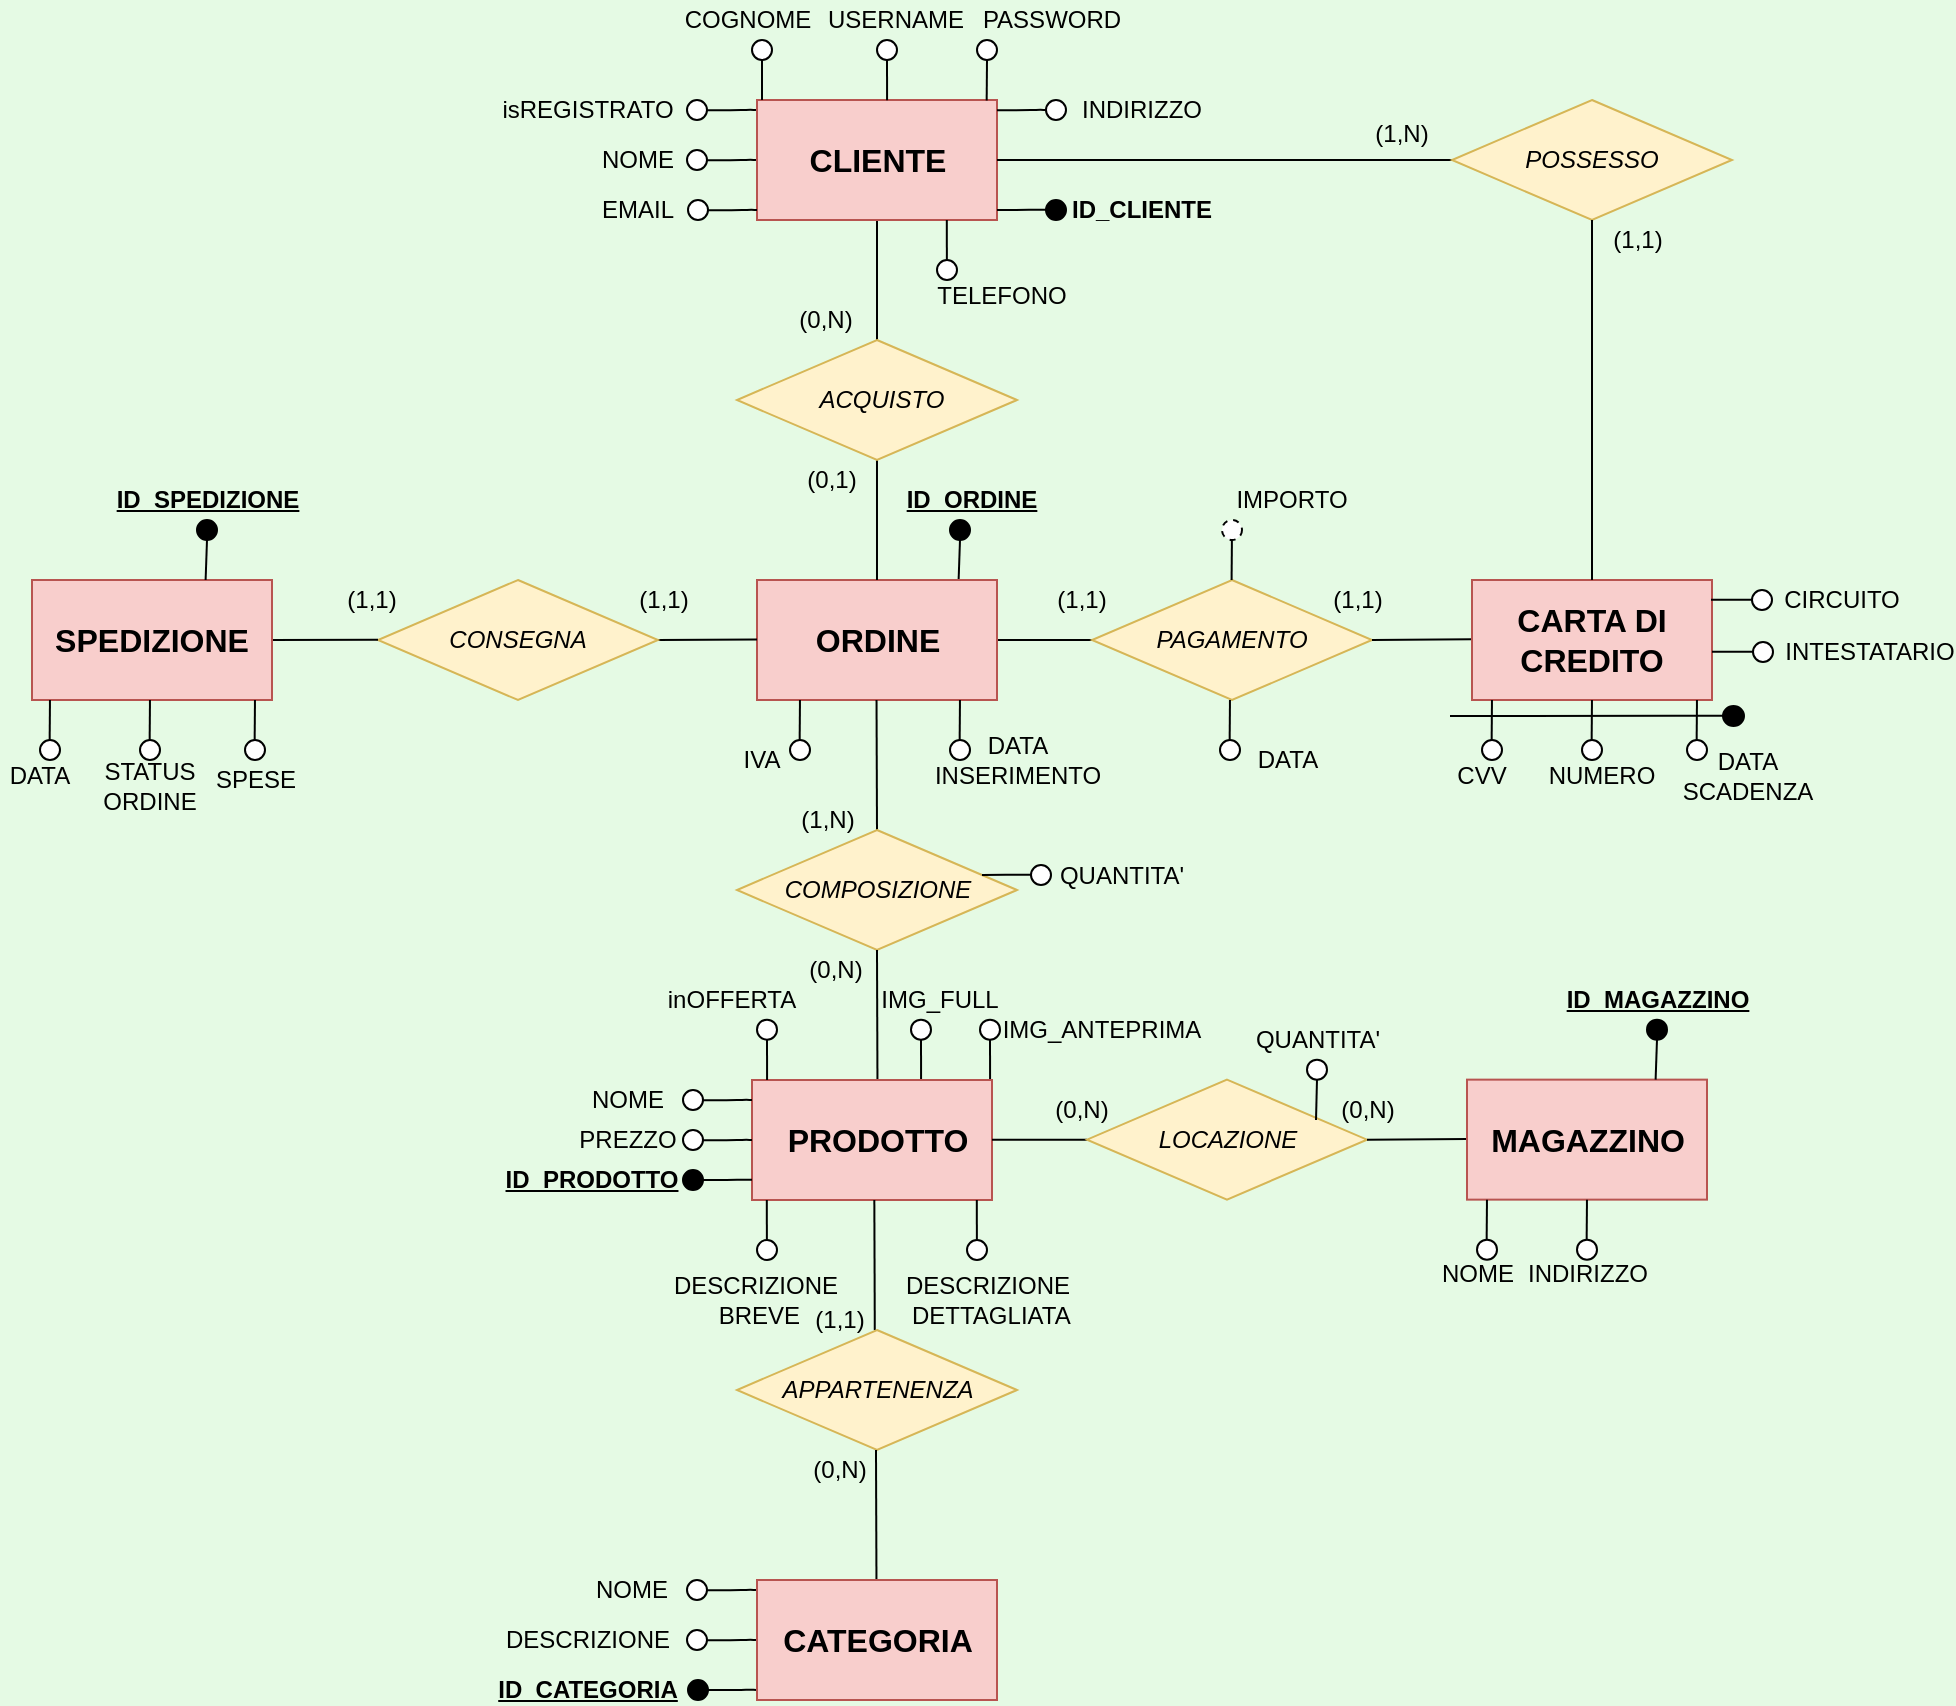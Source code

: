 <mxfile version="14.4.9" type="github">
  <diagram id="qal2xUwV03HnHvQyyKJ_" name="Page-1">
    <mxGraphModel dx="1611" dy="679" grid="0" gridSize="10" guides="1" tooltips="1" connect="1" arrows="1" fold="1" page="0" pageScale="1" pageWidth="827" pageHeight="1169" background="#E5FAE4" math="0" shadow="0">
      <root>
        <mxCell id="0" />
        <mxCell id="1" parent="0" />
        <mxCell id="DYOanXtXaM0NkYIehZ69-20" value="ID_PRODOTTO" style="text;html=1;strokeColor=none;fillColor=none;align=center;verticalAlign=middle;whiteSpace=wrap;rounded=0;fontStyle=5" parent="1" vertex="1">
          <mxGeometry x="230" y="750" width="40" height="20" as="geometry" />
        </mxCell>
        <mxCell id="DYOanXtXaM0NkYIehZ69-23" value="PREZZO" style="text;html=1;strokeColor=none;fillColor=none;align=center;verticalAlign=middle;whiteSpace=wrap;rounded=0;" parent="1" vertex="1">
          <mxGeometry x="248" y="730" width="40" height="20" as="geometry" />
        </mxCell>
        <mxCell id="DYOanXtXaM0NkYIehZ69-41" value="QUANTITA&#39;" style="text;html=1;strokeColor=none;fillColor=none;align=center;verticalAlign=middle;whiteSpace=wrap;rounded=0;" parent="1" vertex="1">
          <mxGeometry x="592.5" y="679.82" width="40" height="20" as="geometry" />
        </mxCell>
        <mxCell id="DYOanXtXaM0NkYIehZ69-47" value="" style="ellipse;whiteSpace=wrap;html=1;fillColor=#000000;" parent="1" vertex="1">
          <mxGeometry x="295.5" y="755" width="10" height="10" as="geometry" />
        </mxCell>
        <mxCell id="DYOanXtXaM0NkYIehZ69-54" value="" style="endArrow=none;html=1;exitX=0.5;exitY=0;exitDx=0;exitDy=0;" parent="1" source="iE0uYkGe0EGQWXsVg_w--24" target="DYOanXtXaM0NkYIehZ69-55" edge="1">
          <mxGeometry width="50" height="50" relative="1" as="geometry">
            <mxPoint x="393" y="340" as="sourcePoint" />
            <mxPoint x="392.5" y="250" as="targetPoint" />
          </mxGeometry>
        </mxCell>
        <mxCell id="DYOanXtXaM0NkYIehZ69-55" value="" style="rounded=0;whiteSpace=wrap;html=1;fillColor=#f8cecc;strokeColor=#b85450;" parent="1" vertex="1">
          <mxGeometry x="332.5" y="220" width="120" height="60" as="geometry" />
        </mxCell>
        <mxCell id="DYOanXtXaM0NkYIehZ69-56" value="CLIENTE" style="text;html=1;strokeColor=none;fillColor=none;align=center;verticalAlign=middle;whiteSpace=wrap;rounded=0;fontStyle=1;fontSize=16;" parent="1" vertex="1">
          <mxGeometry x="372.5" y="240" width="40" height="20" as="geometry" />
        </mxCell>
        <mxCell id="DYOanXtXaM0NkYIehZ69-58" value="" style="endArrow=none;html=1;" parent="1" edge="1">
          <mxGeometry width="50" height="50" relative="1" as="geometry">
            <mxPoint x="532.5" y="390" as="sourcePoint" />
            <mxPoint x="532.5" y="390" as="targetPoint" />
          </mxGeometry>
        </mxCell>
        <mxCell id="DYOanXtXaM0NkYIehZ69-69" value="isREGISTRATO" style="text;html=1;strokeColor=none;fillColor=none;align=center;verticalAlign=middle;whiteSpace=wrap;rounded=0;" parent="1" vertex="1">
          <mxGeometry x="227.5" y="215" width="40" height="20" as="geometry" />
        </mxCell>
        <mxCell id="DYOanXtXaM0NkYIehZ69-74" value="" style="ellipse;whiteSpace=wrap;html=1;" parent="1" vertex="1">
          <mxGeometry x="297.5" y="220" width="10" height="10" as="geometry" />
        </mxCell>
        <mxCell id="DYOanXtXaM0NkYIehZ69-79" value="NOME" style="text;html=1;strokeColor=none;fillColor=none;align=center;verticalAlign=middle;whiteSpace=wrap;rounded=0;" parent="1" vertex="1">
          <mxGeometry x="253" y="240" width="40" height="20" as="geometry" />
        </mxCell>
        <mxCell id="DYOanXtXaM0NkYIehZ69-80" value="COGNOME" style="text;html=1;strokeColor=none;fillColor=none;align=center;verticalAlign=middle;whiteSpace=wrap;rounded=0;" parent="1" vertex="1">
          <mxGeometry x="307.5" y="170" width="40" height="20" as="geometry" />
        </mxCell>
        <mxCell id="DYOanXtXaM0NkYIehZ69-84" value="" style="ellipse;whiteSpace=wrap;html=1;" parent="1" vertex="1">
          <mxGeometry x="330" y="190" width="10" height="10" as="geometry" />
        </mxCell>
        <mxCell id="DYOanXtXaM0NkYIehZ69-87" value="USERNAME" style="text;html=1;strokeColor=none;fillColor=none;align=center;verticalAlign=middle;whiteSpace=wrap;rounded=0;" parent="1" vertex="1">
          <mxGeometry x="387" y="175" width="30" height="10" as="geometry" />
        </mxCell>
        <mxCell id="DYOanXtXaM0NkYIehZ69-88" value="PASSWORD" style="text;html=1;strokeColor=none;fillColor=none;align=center;verticalAlign=middle;whiteSpace=wrap;rounded=0;" parent="1" vertex="1">
          <mxGeometry x="460" y="170" width="40" height="20" as="geometry" />
        </mxCell>
        <mxCell id="DYOanXtXaM0NkYIehZ69-89" value="" style="ellipse;whiteSpace=wrap;html=1;" parent="1" vertex="1">
          <mxGeometry x="442.5" y="190" width="10" height="10" as="geometry" />
        </mxCell>
        <mxCell id="DYOanXtXaM0NkYIehZ69-90" value="" style="ellipse;whiteSpace=wrap;html=1;" parent="1" vertex="1">
          <mxGeometry x="392.5" y="190" width="10" height="10" as="geometry" />
        </mxCell>
        <mxCell id="DYOanXtXaM0NkYIehZ69-91" value="" style="endArrow=none;html=1;entryX=0.542;entryY=0.003;entryDx=0;entryDy=0;exitX=0.5;exitY=1;exitDx=0;exitDy=0;entryPerimeter=0;" parent="1" target="DYOanXtXaM0NkYIehZ69-55" edge="1">
          <mxGeometry width="50" height="50" relative="1" as="geometry">
            <mxPoint x="397.5" y="200" as="sourcePoint" />
            <mxPoint x="412.5" y="240" as="targetPoint" />
          </mxGeometry>
        </mxCell>
        <mxCell id="DYOanXtXaM0NkYIehZ69-92" value="" style="endArrow=none;html=1;entryX=0.957;entryY=0.004;entryDx=0;entryDy=0;entryPerimeter=0;exitX=0.5;exitY=1;exitDx=0;exitDy=0;" parent="1" source="DYOanXtXaM0NkYIehZ69-89" target="DYOanXtXaM0NkYIehZ69-55" edge="1">
          <mxGeometry width="50" height="50" relative="1" as="geometry">
            <mxPoint x="447" y="200" as="sourcePoint" />
            <mxPoint x="472.5" y="240" as="targetPoint" />
          </mxGeometry>
        </mxCell>
        <mxCell id="auYpaX9DGSH37GbMPXTJ-10" value="" style="ellipse;whiteSpace=wrap;html=1;" parent="1" vertex="1">
          <mxGeometry x="477" y="220" width="10" height="10" as="geometry" />
        </mxCell>
        <mxCell id="qDq7OfXvAPDq6SGb6ejI-13" style="edgeStyle=orthogonalEdgeStyle;rounded=0;orthogonalLoop=1;jettySize=auto;html=1;exitX=0;exitY=0.5;exitDx=0;exitDy=0;" edge="1" parent="1">
          <mxGeometry relative="1" as="geometry">
            <mxPoint x="476.724" y="249.931" as="targetPoint" />
            <mxPoint x="477.0" y="250" as="sourcePoint" />
          </mxGeometry>
        </mxCell>
        <mxCell id="auYpaX9DGSH37GbMPXTJ-13" value="INDIRIZZO" style="text;html=1;strokeColor=none;fillColor=none;align=center;verticalAlign=middle;whiteSpace=wrap;rounded=0;" parent="1" vertex="1">
          <mxGeometry x="505" y="215" width="40" height="20" as="geometry" />
        </mxCell>
        <mxCell id="auYpaX9DGSH37GbMPXTJ-15" value="" style="endArrow=none;html=1;exitX=1;exitY=0.5;exitDx=0;exitDy=0;" parent="1" edge="1">
          <mxGeometry width="50" height="50" relative="1" as="geometry">
            <mxPoint x="452.5" y="275" as="sourcePoint" />
            <mxPoint x="480" y="275" as="targetPoint" />
            <Array as="points">
              <mxPoint x="462.5" y="275" />
              <mxPoint x="474.5" y="274.86" />
            </Array>
          </mxGeometry>
        </mxCell>
        <mxCell id="auYpaX9DGSH37GbMPXTJ-16" value="" style="ellipse;whiteSpace=wrap;html=1;fillColor=#000000;" parent="1" vertex="1">
          <mxGeometry x="477" y="270" width="10" height="10" as="geometry" />
        </mxCell>
        <mxCell id="auYpaX9DGSH37GbMPXTJ-17" value="ID_CLIENTE" style="text;html=1;strokeColor=none;fillColor=none;align=center;verticalAlign=middle;whiteSpace=wrap;rounded=0;fontStyle=1" parent="1" vertex="1">
          <mxGeometry x="505" y="265" width="40" height="20" as="geometry" />
        </mxCell>
        <mxCell id="auYpaX9DGSH37GbMPXTJ-25" value="EMAIL" style="text;html=1;strokeColor=none;fillColor=none;align=center;verticalAlign=middle;whiteSpace=wrap;rounded=0;" parent="1" vertex="1">
          <mxGeometry x="253" y="265" width="40" height="20" as="geometry" />
        </mxCell>
        <mxCell id="auYpaX9DGSH37GbMPXTJ-30" value="QUANTITA&#39;" style="text;html=1;strokeColor=none;fillColor=none;align=center;verticalAlign=middle;whiteSpace=wrap;rounded=0;" parent="1" vertex="1">
          <mxGeometry x="495" y="597.5" width="40" height="20" as="geometry" />
        </mxCell>
        <mxCell id="auYpaX9DGSH37GbMPXTJ-42" value="DESCRIZIONE&lt;br&gt;&amp;nbsp;BREVE" style="text;html=1;strokeColor=none;fillColor=none;align=center;verticalAlign=middle;whiteSpace=wrap;rounded=0;" parent="1" vertex="1">
          <mxGeometry x="312" y="810" width="40" height="20" as="geometry" />
        </mxCell>
        <mxCell id="auYpaX9DGSH37GbMPXTJ-47" value="NOME" style="text;html=1;strokeColor=none;fillColor=none;align=center;verticalAlign=middle;whiteSpace=wrap;rounded=0;" parent="1" vertex="1">
          <mxGeometry x="248" y="710" width="40" height="20" as="geometry" />
        </mxCell>
        <mxCell id="auYpaX9DGSH37GbMPXTJ-56" value="ID_CATEGORIA" style="text;html=1;strokeColor=none;fillColor=none;align=center;verticalAlign=middle;whiteSpace=wrap;rounded=0;fontStyle=5" parent="1" vertex="1">
          <mxGeometry x="227.5" y="1010" width="40" height="10" as="geometry" />
        </mxCell>
        <mxCell id="auYpaX9DGSH37GbMPXTJ-58" value="DESCRIZIONE" style="text;html=1;strokeColor=none;fillColor=none;align=center;verticalAlign=middle;whiteSpace=wrap;rounded=0;" parent="1" vertex="1">
          <mxGeometry x="227.5" y="985" width="40" height="10" as="geometry" />
        </mxCell>
        <mxCell id="auYpaX9DGSH37GbMPXTJ-62" value="NOME" style="text;html=1;strokeColor=none;fillColor=none;align=center;verticalAlign=middle;whiteSpace=wrap;rounded=0;" parent="1" vertex="1">
          <mxGeometry x="250" y="955" width="40" height="20" as="geometry" />
        </mxCell>
        <mxCell id="auYpaX9DGSH37GbMPXTJ-69" value="" style="endArrow=none;html=1;entryX=1;entryY=0.5;entryDx=0;entryDy=0;exitX=0;exitY=0.5;exitDx=0;exitDy=0;" parent="1" source="iE0uYkGe0EGQWXsVg_w--71" target="iE0uYkGe0EGQWXsVg_w--3" edge="1">
          <mxGeometry width="50" height="50" relative="1" as="geometry">
            <mxPoint x="495" y="490" as="sourcePoint" />
            <mxPoint x="450" y="490" as="targetPoint" />
          </mxGeometry>
        </mxCell>
        <mxCell id="auYpaX9DGSH37GbMPXTJ-77" value="INTESTATARIO&lt;br&gt;" style="text;html=1;align=center;verticalAlign=middle;whiteSpace=wrap;rounded=0;fontStyle=0" parent="1" vertex="1">
          <mxGeometry x="868.5" y="486" width="40" height="20" as="geometry" />
        </mxCell>
        <mxCell id="auYpaX9DGSH37GbMPXTJ-86" value="NUMERO" style="text;html=1;strokeColor=none;fillColor=none;align=center;verticalAlign=middle;whiteSpace=wrap;rounded=0;" parent="1" vertex="1">
          <mxGeometry x="735" y="550" width="40" height="15" as="geometry" />
        </mxCell>
        <mxCell id="auYpaX9DGSH37GbMPXTJ-87" value="CVV" style="text;html=1;strokeColor=none;fillColor=none;align=center;verticalAlign=middle;whiteSpace=wrap;rounded=0;" parent="1" vertex="1">
          <mxGeometry x="675" y="550" width="40" height="15" as="geometry" />
        </mxCell>
        <mxCell id="auYpaX9DGSH37GbMPXTJ-89" value="ID_ORDINE" style="text;html=1;strokeColor=none;fillColor=none;align=center;verticalAlign=middle;whiteSpace=wrap;rounded=0;fontStyle=5" parent="1" vertex="1">
          <mxGeometry x="420" y="410" width="40" height="20" as="geometry" />
        </mxCell>
        <mxCell id="auYpaX9DGSH37GbMPXTJ-90" value="" style="ellipse;whiteSpace=wrap;html=1;fillColor=#000000;" parent="1" vertex="1">
          <mxGeometry x="429" y="430" width="10" height="10" as="geometry" />
        </mxCell>
        <mxCell id="auYpaX9DGSH37GbMPXTJ-91" value="" style="endArrow=none;html=1;" parent="1" edge="1">
          <mxGeometry width="50" height="50" relative="1" as="geometry">
            <mxPoint x="433.31" y="460" as="sourcePoint" />
            <mxPoint x="434" y="440" as="targetPoint" />
          </mxGeometry>
        </mxCell>
        <mxCell id="auYpaX9DGSH37GbMPXTJ-93" value="" style="ellipse;whiteSpace=wrap;html=1;" parent="1" vertex="1">
          <mxGeometry x="429" y="540" width="10" height="10" as="geometry" />
        </mxCell>
        <mxCell id="auYpaX9DGSH37GbMPXTJ-94" value="DATA INSERIMENTO&lt;br&gt;" style="text;html=1;strokeColor=none;fillColor=none;align=center;verticalAlign=middle;whiteSpace=wrap;rounded=0;" parent="1" vertex="1">
          <mxGeometry x="442.5" y="540" width="40" height="20" as="geometry" />
        </mxCell>
        <mxCell id="auYpaX9DGSH37GbMPXTJ-100" value="ID_SPEDIZIONE" style="text;html=1;strokeColor=none;fillColor=none;align=center;verticalAlign=middle;whiteSpace=wrap;rounded=0;fontStyle=5" parent="1" vertex="1">
          <mxGeometry x="37.5" y="415" width="40" height="10" as="geometry" />
        </mxCell>
        <mxCell id="auYpaX9DGSH37GbMPXTJ-107" value="STATUS ORDINE" style="text;html=1;strokeColor=none;fillColor=none;align=center;verticalAlign=middle;whiteSpace=wrap;rounded=0;" parent="1" vertex="1">
          <mxGeometry x="9" y="557.5" width="40" height="10" as="geometry" />
        </mxCell>
        <mxCell id="auYpaX9DGSH37GbMPXTJ-115" value="SPESE" style="text;html=1;strokeColor=none;fillColor=none;align=center;verticalAlign=middle;whiteSpace=wrap;rounded=0;" parent="1" vertex="1">
          <mxGeometry x="61.5" y="550" width="40" height="20" as="geometry" />
        </mxCell>
        <mxCell id="auYpaX9DGSH37GbMPXTJ-118" value="DATA SCADENZA" style="text;html=1;strokeColor=none;fillColor=none;align=center;verticalAlign=middle;whiteSpace=wrap;rounded=0;" parent="1" vertex="1">
          <mxGeometry x="807.5" y="547.5" width="40" height="20" as="geometry" />
        </mxCell>
        <mxCell id="auYpaX9DGSH37GbMPXTJ-123" value="IMG_FULL" style="text;html=1;strokeColor=none;fillColor=none;align=center;verticalAlign=middle;whiteSpace=wrap;rounded=0;" parent="1" vertex="1">
          <mxGeometry x="394" y="659.82" width="60" height="20" as="geometry" />
        </mxCell>
        <mxCell id="auYpaX9DGSH37GbMPXTJ-124" value="IMG_ANTEPRIMA" style="text;html=1;strokeColor=none;fillColor=none;align=center;verticalAlign=middle;whiteSpace=wrap;rounded=0;" parent="1" vertex="1">
          <mxGeometry x="474.5" y="674.82" width="60" height="20" as="geometry" />
        </mxCell>
        <mxCell id="auYpaX9DGSH37GbMPXTJ-135" value="(0,N)" style="text;html=1;strokeColor=none;fillColor=none;align=center;verticalAlign=middle;whiteSpace=wrap;rounded=0;" parent="1" vertex="1">
          <mxGeometry x="347" y="320" width="40" height="20" as="geometry" />
        </mxCell>
        <mxCell id="auYpaX9DGSH37GbMPXTJ-136" value="(1,1)" style="text;html=1;strokeColor=none;fillColor=none;align=center;verticalAlign=middle;whiteSpace=wrap;rounded=0;" parent="1" vertex="1">
          <mxGeometry x="265.5" y="460" width="40" height="20" as="geometry" />
        </mxCell>
        <mxCell id="auYpaX9DGSH37GbMPXTJ-137" value="(1,1)" style="text;html=1;strokeColor=none;fillColor=none;align=center;verticalAlign=middle;whiteSpace=wrap;rounded=0;" parent="1" vertex="1">
          <mxGeometry x="120" y="460" width="40" height="20" as="geometry" />
        </mxCell>
        <mxCell id="auYpaX9DGSH37GbMPXTJ-138" value="(0,1)" style="text;html=1;strokeColor=none;fillColor=none;align=center;verticalAlign=middle;whiteSpace=wrap;rounded=0;" parent="1" vertex="1">
          <mxGeometry x="350" y="400" width="40" height="20" as="geometry" />
        </mxCell>
        <mxCell id="auYpaX9DGSH37GbMPXTJ-140" value="(1,1)" style="text;html=1;strokeColor=none;fillColor=none;align=center;verticalAlign=middle;whiteSpace=wrap;rounded=0;" parent="1" vertex="1">
          <mxGeometry x="475" y="460" width="40" height="20" as="geometry" />
        </mxCell>
        <mxCell id="auYpaX9DGSH37GbMPXTJ-141" value="(1,1)" style="text;html=1;strokeColor=none;fillColor=none;align=center;verticalAlign=middle;whiteSpace=wrap;rounded=0;" parent="1" vertex="1">
          <mxGeometry x="612.5" y="460" width="40" height="20" as="geometry" />
        </mxCell>
        <mxCell id="auYpaX9DGSH37GbMPXTJ-142" value="(1,N)" style="text;html=1;strokeColor=none;fillColor=none;align=center;verticalAlign=middle;whiteSpace=wrap;rounded=0;" parent="1" vertex="1">
          <mxGeometry x="347.5" y="570" width="40" height="20" as="geometry" />
        </mxCell>
        <mxCell id="auYpaX9DGSH37GbMPXTJ-143" value="(0,N)" style="text;html=1;strokeColor=none;fillColor=none;align=center;verticalAlign=middle;whiteSpace=wrap;rounded=0;" parent="1" vertex="1">
          <mxGeometry x="352" y="645" width="40" height="20" as="geometry" />
        </mxCell>
        <mxCell id="auYpaX9DGSH37GbMPXTJ-144" value="(0,N)" style="text;html=1;strokeColor=none;fillColor=none;align=center;verticalAlign=middle;whiteSpace=wrap;rounded=0;" parent="1" vertex="1">
          <mxGeometry x="474.5" y="715" width="40" height="20" as="geometry" />
        </mxCell>
        <mxCell id="auYpaX9DGSH37GbMPXTJ-145" value="(0,N)" style="text;html=1;strokeColor=none;fillColor=none;align=center;verticalAlign=middle;whiteSpace=wrap;rounded=0;" parent="1" vertex="1">
          <mxGeometry x="617.5" y="715" width="40" height="20" as="geometry" />
        </mxCell>
        <mxCell id="auYpaX9DGSH37GbMPXTJ-146" value="(1,1)" style="text;html=1;strokeColor=none;fillColor=none;align=center;verticalAlign=middle;whiteSpace=wrap;rounded=0;" parent="1" vertex="1">
          <mxGeometry x="354" y="820" width="40" height="20" as="geometry" />
        </mxCell>
        <mxCell id="auYpaX9DGSH37GbMPXTJ-148" value="(0,N)" style="text;html=1;strokeColor=none;fillColor=none;align=center;verticalAlign=middle;whiteSpace=wrap;rounded=0;" parent="1" vertex="1">
          <mxGeometry x="354" y="895" width="40" height="20" as="geometry" />
        </mxCell>
        <mxCell id="iE0uYkGe0EGQWXsVg_w--3" value="" style="rounded=0;whiteSpace=wrap;html=1;fillColor=#f8cecc;strokeColor=#b85450;" parent="1" vertex="1">
          <mxGeometry x="332.5" y="460" width="120" height="60" as="geometry" />
        </mxCell>
        <mxCell id="iE0uYkGe0EGQWXsVg_w--4" value="" style="endArrow=none;html=1;exitX=0.5;exitY=0;exitDx=0;exitDy=0;" parent="1" source="iE0uYkGe0EGQWXsVg_w--3" edge="1">
          <mxGeometry width="50" height="50" relative="1" as="geometry">
            <mxPoint x="392.83" y="460" as="sourcePoint" />
            <mxPoint x="392.497" y="400" as="targetPoint" />
          </mxGeometry>
        </mxCell>
        <mxCell id="iE0uYkGe0EGQWXsVg_w--5" value="ORDINE" style="text;html=1;strokeColor=none;fillColor=none;align=center;verticalAlign=middle;whiteSpace=wrap;rounded=0;fontStyle=1;fontSize=16;" parent="1" vertex="1">
          <mxGeometry x="372.5" y="467.5" width="40" height="45" as="geometry" />
        </mxCell>
        <mxCell id="iE0uYkGe0EGQWXsVg_w--10" value="" style="endArrow=none;html=1;entryX=0.536;entryY=-0.016;entryDx=0;entryDy=0;entryPerimeter=0;exitX=0.5;exitY=1;exitDx=0;exitDy=0;" parent="1" source="DYOanXtXaM0NkYIehZ69-84" edge="1">
          <mxGeometry width="50" height="50" relative="1" as="geometry">
            <mxPoint x="335" y="201" as="sourcePoint" />
            <mxPoint x="335.0" y="220.0" as="targetPoint" />
          </mxGeometry>
        </mxCell>
        <mxCell id="iE0uYkGe0EGQWXsVg_w--17" value="" style="endArrow=none;html=1;entryX=0;entryY=0.5;entryDx=0;entryDy=0;" parent="1" edge="1">
          <mxGeometry width="50" height="50" relative="1" as="geometry">
            <mxPoint x="452.5" y="225.1" as="sourcePoint" />
            <mxPoint x="477.0" y="225" as="targetPoint" />
            <Array as="points">
              <mxPoint x="464.5" y="225.1" />
              <mxPoint x="474.5" y="224.9" />
            </Array>
          </mxGeometry>
        </mxCell>
        <mxCell id="iE0uYkGe0EGQWXsVg_w--18" value="" style="endArrow=none;html=1;entryX=0;entryY=0.5;entryDx=0;entryDy=0;" parent="1" edge="1">
          <mxGeometry width="50" height="50" relative="1" as="geometry">
            <mxPoint x="307.5" y="225.1" as="sourcePoint" />
            <mxPoint x="332.0" y="225" as="targetPoint" />
            <Array as="points">
              <mxPoint x="319.5" y="225.1" />
              <mxPoint x="329.5" y="224.9" />
            </Array>
          </mxGeometry>
        </mxCell>
        <mxCell id="iE0uYkGe0EGQWXsVg_w--19" value="" style="ellipse;whiteSpace=wrap;html=1;" parent="1" vertex="1">
          <mxGeometry x="297.5" y="245" width="10" height="10" as="geometry" />
        </mxCell>
        <mxCell id="iE0uYkGe0EGQWXsVg_w--20" value="" style="endArrow=none;html=1;entryX=0;entryY=0.5;entryDx=0;entryDy=0;" parent="1" edge="1">
          <mxGeometry width="50" height="50" relative="1" as="geometry">
            <mxPoint x="307.5" y="250.1" as="sourcePoint" />
            <mxPoint x="332.0" y="250" as="targetPoint" />
            <Array as="points">
              <mxPoint x="319.5" y="250.1" />
              <mxPoint x="329.5" y="249.9" />
            </Array>
          </mxGeometry>
        </mxCell>
        <mxCell id="iE0uYkGe0EGQWXsVg_w--21" value="" style="ellipse;whiteSpace=wrap;html=1;" parent="1" vertex="1">
          <mxGeometry x="298" y="270" width="10" height="10" as="geometry" />
        </mxCell>
        <mxCell id="iE0uYkGe0EGQWXsVg_w--22" value="" style="endArrow=none;html=1;entryX=0;entryY=0.5;entryDx=0;entryDy=0;" parent="1" edge="1">
          <mxGeometry width="50" height="50" relative="1" as="geometry">
            <mxPoint x="308" y="275.1" as="sourcePoint" />
            <mxPoint x="332.5" y="275" as="targetPoint" />
            <Array as="points">
              <mxPoint x="320" y="275.1" />
              <mxPoint x="330" y="274.9" />
            </Array>
          </mxGeometry>
        </mxCell>
        <mxCell id="iE0uYkGe0EGQWXsVg_w--24" value="" style="rhombus;whiteSpace=wrap;html=1;fillColor=#fff2cc;strokeColor=#d6b656;" parent="1" vertex="1">
          <mxGeometry x="322.5" y="340" width="140" height="60" as="geometry" />
        </mxCell>
        <mxCell id="iE0uYkGe0EGQWXsVg_w--25" value="ACQUISTO" style="text;html=1;strokeColor=none;fillColor=none;align=center;verticalAlign=middle;whiteSpace=wrap;rounded=0;fontStyle=2" parent="1" vertex="1">
          <mxGeometry x="375" y="360" width="40" height="20" as="geometry" />
        </mxCell>
        <mxCell id="iE0uYkGe0EGQWXsVg_w--26" value="" style="endArrow=none;html=1;exitX=0.5;exitY=0;exitDx=0;exitDy=0;" parent="1" source="iE0uYkGe0EGQWXsVg_w--28" edge="1">
          <mxGeometry width="50" height="50" relative="1" as="geometry">
            <mxPoint x="392.27" y="580" as="sourcePoint" />
            <mxPoint x="392.267" y="520" as="targetPoint" />
          </mxGeometry>
        </mxCell>
        <mxCell id="iE0uYkGe0EGQWXsVg_w--28" value="COMPOSIZIONE" style="rhombus;whiteSpace=wrap;html=1;fillColor=#fff2cc;strokeColor=#d6b656;fontStyle=2" parent="1" vertex="1">
          <mxGeometry x="322.5" y="585" width="140" height="60" as="geometry" />
        </mxCell>
        <mxCell id="iE0uYkGe0EGQWXsVg_w--29" value="" style="endArrow=none;html=1;exitX=1;exitY=0.5;exitDx=0;exitDy=0;" parent="1" edge="1">
          <mxGeometry width="50" height="50" relative="1" as="geometry">
            <mxPoint x="445" y="607.5" as="sourcePoint" />
            <mxPoint x="472.5" y="607.5" as="targetPoint" />
            <Array as="points">
              <mxPoint x="467" y="607.36" />
            </Array>
          </mxGeometry>
        </mxCell>
        <mxCell id="iE0uYkGe0EGQWXsVg_w--30" value="" style="ellipse;whiteSpace=wrap;html=1;" parent="1" vertex="1">
          <mxGeometry x="469.5" y="602.5" width="10" height="10" as="geometry" />
        </mxCell>
        <mxCell id="iE0uYkGe0EGQWXsVg_w--32" value="" style="endArrow=none;html=1;exitX=0.5;exitY=0;exitDx=0;exitDy=0;" parent="1" edge="1">
          <mxGeometry width="50" height="50" relative="1" as="geometry">
            <mxPoint x="392.73" y="710" as="sourcePoint" />
            <mxPoint x="392.497" y="645.0" as="targetPoint" />
          </mxGeometry>
        </mxCell>
        <mxCell id="iE0uYkGe0EGQWXsVg_w--33" value="" style="endArrow=none;html=1;entryX=0.957;entryY=0.004;entryDx=0;entryDy=0;entryPerimeter=0;exitX=0.5;exitY=1;exitDx=0;exitDy=0;" parent="1" edge="1">
          <mxGeometry width="50" height="50" relative="1" as="geometry">
            <mxPoint x="433.99" y="520" as="sourcePoint" />
            <mxPoint x="433.83" y="540.24" as="targetPoint" />
          </mxGeometry>
        </mxCell>
        <mxCell id="iE0uYkGe0EGQWXsVg_w--35" value="" style="ellipse;whiteSpace=wrap;html=1;" parent="1" vertex="1">
          <mxGeometry x="409.5" y="679.82" width="10" height="10" as="geometry" />
        </mxCell>
        <mxCell id="iE0uYkGe0EGQWXsVg_w--36" value="" style="endArrow=none;html=1;entryX=0.542;entryY=0.003;entryDx=0;entryDy=0;exitX=0.5;exitY=1;exitDx=0;exitDy=0;entryPerimeter=0;" parent="1" edge="1">
          <mxGeometry width="50" height="50" relative="1" as="geometry">
            <mxPoint x="414.5" y="689.82" as="sourcePoint" />
            <mxPoint x="414.54" y="710.0" as="targetPoint" />
          </mxGeometry>
        </mxCell>
        <mxCell id="iE0uYkGe0EGQWXsVg_w--37" value="" style="ellipse;whiteSpace=wrap;html=1;" parent="1" vertex="1">
          <mxGeometry x="444" y="679.82" width="10" height="10" as="geometry" />
        </mxCell>
        <mxCell id="iE0uYkGe0EGQWXsVg_w--38" value="" style="endArrow=none;html=1;entryX=0.542;entryY=0.003;entryDx=0;entryDy=0;exitX=0.5;exitY=1;exitDx=0;exitDy=0;entryPerimeter=0;" parent="1" edge="1">
          <mxGeometry width="50" height="50" relative="1" as="geometry">
            <mxPoint x="449" y="689.82" as="sourcePoint" />
            <mxPoint x="449.04" y="710" as="targetPoint" />
          </mxGeometry>
        </mxCell>
        <mxCell id="iE0uYkGe0EGQWXsVg_w--41" value="" style="rounded=0;whiteSpace=wrap;html=1;fillColor=#f8cecc;strokeColor=#b85450;" parent="1" vertex="1">
          <mxGeometry x="330" y="710" width="120" height="60" as="geometry" />
        </mxCell>
        <mxCell id="iE0uYkGe0EGQWXsVg_w--42" value="PRODOTTO" style="text;html=1;strokeColor=none;fillColor=none;align=center;verticalAlign=middle;whiteSpace=wrap;rounded=0;fontStyle=1;fontSize=16;" parent="1" vertex="1">
          <mxGeometry x="337.5" y="730" width="110" height="20" as="geometry" />
        </mxCell>
        <mxCell id="iE0uYkGe0EGQWXsVg_w--43" value="" style="ellipse;whiteSpace=wrap;html=1;" parent="1" vertex="1">
          <mxGeometry x="332.5" y="679.82" width="10" height="10" as="geometry" />
        </mxCell>
        <mxCell id="iE0uYkGe0EGQWXsVg_w--44" value="" style="endArrow=none;html=1;entryX=0.542;entryY=0.003;entryDx=0;entryDy=0;exitX=0.5;exitY=1;exitDx=0;exitDy=0;entryPerimeter=0;" parent="1" edge="1">
          <mxGeometry width="50" height="50" relative="1" as="geometry">
            <mxPoint x="337.5" y="689.82" as="sourcePoint" />
            <mxPoint x="337.54" y="710" as="targetPoint" />
          </mxGeometry>
        </mxCell>
        <mxCell id="iE0uYkGe0EGQWXsVg_w--45" value="inOFFERTA" style="text;html=1;strokeColor=none;fillColor=none;align=center;verticalAlign=middle;whiteSpace=wrap;rounded=0;" parent="1" vertex="1">
          <mxGeometry x="290" y="659.82" width="60" height="20" as="geometry" />
        </mxCell>
        <mxCell id="iE0uYkGe0EGQWXsVg_w--46" value="" style="ellipse;whiteSpace=wrap;html=1;" parent="1" vertex="1">
          <mxGeometry x="295.5" y="715" width="10" height="10" as="geometry" />
        </mxCell>
        <mxCell id="iE0uYkGe0EGQWXsVg_w--47" value="" style="endArrow=none;html=1;entryX=0;entryY=0.5;entryDx=0;entryDy=0;" parent="1" edge="1">
          <mxGeometry width="50" height="50" relative="1" as="geometry">
            <mxPoint x="305.5" y="720.1" as="sourcePoint" />
            <mxPoint x="330.0" y="720" as="targetPoint" />
            <Array as="points">
              <mxPoint x="317.5" y="720.1" />
              <mxPoint x="327.5" y="719.9" />
            </Array>
          </mxGeometry>
        </mxCell>
        <mxCell id="iE0uYkGe0EGQWXsVg_w--50" value="" style="ellipse;whiteSpace=wrap;html=1;" parent="1" vertex="1">
          <mxGeometry x="295.5" y="735" width="10" height="10" as="geometry" />
        </mxCell>
        <mxCell id="iE0uYkGe0EGQWXsVg_w--51" value="" style="endArrow=none;html=1;entryX=0;entryY=0.5;entryDx=0;entryDy=0;" parent="1" edge="1">
          <mxGeometry width="50" height="50" relative="1" as="geometry">
            <mxPoint x="305.5" y="740.1" as="sourcePoint" />
            <mxPoint x="330.0" y="740" as="targetPoint" />
            <Array as="points">
              <mxPoint x="317.5" y="740.1" />
              <mxPoint x="327.5" y="739.9" />
            </Array>
          </mxGeometry>
        </mxCell>
        <mxCell id="iE0uYkGe0EGQWXsVg_w--52" value="" style="endArrow=none;html=1;entryX=0;entryY=0.5;entryDx=0;entryDy=0;" parent="1" edge="1">
          <mxGeometry width="50" height="50" relative="1" as="geometry">
            <mxPoint x="305.5" y="760.0" as="sourcePoint" />
            <mxPoint x="330.0" y="759.9" as="targetPoint" />
            <Array as="points">
              <mxPoint x="317.5" y="760" />
              <mxPoint x="327.5" y="759.8" />
            </Array>
          </mxGeometry>
        </mxCell>
        <mxCell id="iE0uYkGe0EGQWXsVg_w--53" value="" style="endArrow=none;html=1;entryX=0.542;entryY=0.003;entryDx=0;entryDy=0;exitX=0.5;exitY=1;exitDx=0;exitDy=0;entryPerimeter=0;" parent="1" edge="1">
          <mxGeometry width="50" height="50" relative="1" as="geometry">
            <mxPoint x="337.4" y="770.0" as="sourcePoint" />
            <mxPoint x="337.44" y="790.18" as="targetPoint" />
          </mxGeometry>
        </mxCell>
        <mxCell id="iE0uYkGe0EGQWXsVg_w--54" value="" style="ellipse;whiteSpace=wrap;html=1;" parent="1" vertex="1">
          <mxGeometry x="332.5" y="790" width="10" height="10" as="geometry" />
        </mxCell>
        <mxCell id="iE0uYkGe0EGQWXsVg_w--55" value="" style="endArrow=none;html=1;exitX=0.5;exitY=0;exitDx=0;exitDy=0;" parent="1" edge="1">
          <mxGeometry width="50" height="50" relative="1" as="geometry">
            <mxPoint x="391.4" y="835" as="sourcePoint" />
            <mxPoint x="391.167" y="770" as="targetPoint" />
          </mxGeometry>
        </mxCell>
        <mxCell id="iE0uYkGe0EGQWXsVg_w--57" value="APPARTENENZA" style="rhombus;whiteSpace=wrap;html=1;fillColor=#fff2cc;strokeColor=#d6b656;fontStyle=2" parent="1" vertex="1">
          <mxGeometry x="322.5" y="835" width="140" height="60" as="geometry" />
        </mxCell>
        <mxCell id="iE0uYkGe0EGQWXsVg_w--58" value="" style="endArrow=none;html=1;exitX=0.5;exitY=0;exitDx=0;exitDy=0;" parent="1" edge="1">
          <mxGeometry width="50" height="50" relative="1" as="geometry">
            <mxPoint x="392.23" y="960" as="sourcePoint" />
            <mxPoint x="391.997" y="895" as="targetPoint" />
          </mxGeometry>
        </mxCell>
        <mxCell id="iE0uYkGe0EGQWXsVg_w--59" value="CATEGORIA" style="rounded=0;whiteSpace=wrap;html=1;fillColor=#f8cecc;strokeColor=#b85450;fontStyle=1;fontSize=16;" parent="1" vertex="1">
          <mxGeometry x="332.5" y="960" width="120" height="60" as="geometry" />
        </mxCell>
        <mxCell id="iE0uYkGe0EGQWXsVg_w--61" value="DESCRIZIONE&lt;br&gt;&amp;nbsp;DETTAGLIATA" style="text;html=1;strokeColor=none;fillColor=none;align=center;verticalAlign=middle;whiteSpace=wrap;rounded=0;" parent="1" vertex="1">
          <mxGeometry x="427.5" y="810" width="40" height="20" as="geometry" />
        </mxCell>
        <mxCell id="iE0uYkGe0EGQWXsVg_w--62" value="" style="endArrow=none;html=1;entryX=0.542;entryY=0.003;entryDx=0;entryDy=0;exitX=0.5;exitY=1;exitDx=0;exitDy=0;entryPerimeter=0;" parent="1" edge="1">
          <mxGeometry width="50" height="50" relative="1" as="geometry">
            <mxPoint x="442.4" y="770.0" as="sourcePoint" />
            <mxPoint x="442.44" y="790.18" as="targetPoint" />
          </mxGeometry>
        </mxCell>
        <mxCell id="iE0uYkGe0EGQWXsVg_w--63" value="" style="ellipse;whiteSpace=wrap;html=1;" parent="1" vertex="1">
          <mxGeometry x="437.5" y="790" width="10" height="10" as="geometry" />
        </mxCell>
        <mxCell id="iE0uYkGe0EGQWXsVg_w--65" value="" style="ellipse;whiteSpace=wrap;html=1;" parent="1" vertex="1">
          <mxGeometry x="297.5" y="960" width="10" height="10" as="geometry" />
        </mxCell>
        <mxCell id="iE0uYkGe0EGQWXsVg_w--67" value="" style="ellipse;whiteSpace=wrap;html=1;" parent="1" vertex="1">
          <mxGeometry x="297.5" y="985" width="10" height="10" as="geometry" />
        </mxCell>
        <mxCell id="iE0uYkGe0EGQWXsVg_w--68" value="" style="endArrow=none;html=1;entryX=0;entryY=0.5;entryDx=0;entryDy=0;" parent="1" edge="1">
          <mxGeometry width="50" height="50" relative="1" as="geometry">
            <mxPoint x="307.5" y="990.1" as="sourcePoint" />
            <mxPoint x="332.0" y="990" as="targetPoint" />
            <Array as="points">
              <mxPoint x="319.5" y="990.1" />
              <mxPoint x="329.5" y="989.9" />
            </Array>
          </mxGeometry>
        </mxCell>
        <mxCell id="iE0uYkGe0EGQWXsVg_w--69" value="" style="endArrow=none;html=1;entryX=0;entryY=0.5;entryDx=0;entryDy=0;" parent="1" edge="1">
          <mxGeometry width="50" height="50" relative="1" as="geometry">
            <mxPoint x="307.5" y="1015.06" as="sourcePoint" />
            <mxPoint x="332.0" y="1014.96" as="targetPoint" />
            <Array as="points">
              <mxPoint x="319.5" y="1015.06" />
              <mxPoint x="329.5" y="1014.86" />
            </Array>
          </mxGeometry>
        </mxCell>
        <mxCell id="iE0uYkGe0EGQWXsVg_w--70" value="" style="ellipse;whiteSpace=wrap;html=1;fillColor=#000000;" parent="1" vertex="1">
          <mxGeometry x="298" y="1010" width="10" height="10" as="geometry" />
        </mxCell>
        <mxCell id="iE0uYkGe0EGQWXsVg_w--71" value="PAGAMENTO" style="rhombus;whiteSpace=wrap;html=1;fillColor=#fff2cc;strokeColor=#d6b656;fontStyle=2" parent="1" vertex="1">
          <mxGeometry x="500" y="460" width="140" height="60" as="geometry" />
        </mxCell>
        <mxCell id="iE0uYkGe0EGQWXsVg_w--72" value="" style="endArrow=none;html=1;entryX=1;entryY=0.5;entryDx=0;entryDy=0;exitX=0;exitY=0.5;exitDx=0;exitDy=0;" parent="1" target="iE0uYkGe0EGQWXsVg_w--71" edge="1">
          <mxGeometry width="50" height="50" relative="1" as="geometry">
            <mxPoint x="690" y="489.66" as="sourcePoint" />
            <mxPoint x="642.5" y="489.66" as="targetPoint" />
          </mxGeometry>
        </mxCell>
        <mxCell id="iE0uYkGe0EGQWXsVg_w--73" value="CARTA DI CREDITO" style="rounded=0;whiteSpace=wrap;html=1;fillColor=#f8cecc;strokeColor=#b85450;fontStyle=1;fontSize=16;" parent="1" vertex="1">
          <mxGeometry x="690" y="460" width="120" height="60" as="geometry" />
        </mxCell>
        <mxCell id="iE0uYkGe0EGQWXsVg_w--77" value="" style="ellipse;whiteSpace=wrap;html=1;" parent="1" vertex="1">
          <mxGeometry x="695" y="540" width="10" height="10" as="geometry" />
        </mxCell>
        <mxCell id="iE0uYkGe0EGQWXsVg_w--78" value="" style="endArrow=none;html=1;entryX=0.957;entryY=0.004;entryDx=0;entryDy=0;entryPerimeter=0;exitX=0.5;exitY=1;exitDx=0;exitDy=0;" parent="1" edge="1">
          <mxGeometry width="50" height="50" relative="1" as="geometry">
            <mxPoint x="699.99" y="520" as="sourcePoint" />
            <mxPoint x="699.83" y="540.24" as="targetPoint" />
          </mxGeometry>
        </mxCell>
        <mxCell id="iE0uYkGe0EGQWXsVg_w--79" value="" style="ellipse;whiteSpace=wrap;html=1;" parent="1" vertex="1">
          <mxGeometry x="797.5" y="540" width="10" height="10" as="geometry" />
        </mxCell>
        <mxCell id="iE0uYkGe0EGQWXsVg_w--80" value="" style="endArrow=none;html=1;entryX=0.957;entryY=0.004;entryDx=0;entryDy=0;entryPerimeter=0;exitX=0.5;exitY=1;exitDx=0;exitDy=0;" parent="1" edge="1">
          <mxGeometry width="50" height="50" relative="1" as="geometry">
            <mxPoint x="802.49" y="520" as="sourcePoint" />
            <mxPoint x="802.33" y="540.24" as="targetPoint" />
          </mxGeometry>
        </mxCell>
        <mxCell id="iE0uYkGe0EGQWXsVg_w--81" value="" style="ellipse;whiteSpace=wrap;html=1;" parent="1" vertex="1">
          <mxGeometry x="745" y="540" width="10" height="10" as="geometry" />
        </mxCell>
        <mxCell id="iE0uYkGe0EGQWXsVg_w--82" value="" style="endArrow=none;html=1;entryX=0.957;entryY=0.004;entryDx=0;entryDy=0;entryPerimeter=0;exitX=0.5;exitY=1;exitDx=0;exitDy=0;" parent="1" edge="1">
          <mxGeometry width="50" height="50" relative="1" as="geometry">
            <mxPoint x="749.99" y="520" as="sourcePoint" />
            <mxPoint x="749.83" y="540.24" as="targetPoint" />
          </mxGeometry>
        </mxCell>
        <mxCell id="iE0uYkGe0EGQWXsVg_w--83" value="" style="ellipse;whiteSpace=wrap;html=1;" parent="1" vertex="1">
          <mxGeometry x="830.5" y="491" width="10" height="10" as="geometry" />
        </mxCell>
        <mxCell id="iE0uYkGe0EGQWXsVg_w--84" value="" style="endArrow=none;html=1;" parent="1" edge="1">
          <mxGeometry width="50" height="50" relative="1" as="geometry">
            <mxPoint x="810" y="495.93" as="sourcePoint" />
            <mxPoint x="831" y="495.93" as="targetPoint" />
            <Array as="points">
              <mxPoint x="817" y="495.93" />
            </Array>
          </mxGeometry>
        </mxCell>
        <mxCell id="iE0uYkGe0EGQWXsVg_w--86" value="" style="endArrow=none;html=1;entryX=1;entryY=0.5;entryDx=0;entryDy=0;exitX=0;exitY=0.5;exitDx=0;exitDy=0;" parent="1" target="iE0uYkGe0EGQWXsVg_w--87" edge="1">
          <mxGeometry width="50" height="50" relative="1" as="geometry">
            <mxPoint x="332.5" y="489.71" as="sourcePoint" />
            <mxPoint x="285" y="489.71" as="targetPoint" />
          </mxGeometry>
        </mxCell>
        <mxCell id="iE0uYkGe0EGQWXsVg_w--87" value="CONSEGNA" style="rhombus;whiteSpace=wrap;html=1;fillColor=#fff2cc;strokeColor=#d6b656;fontStyle=2" parent="1" vertex="1">
          <mxGeometry x="143" y="460" width="140" height="60" as="geometry" />
        </mxCell>
        <mxCell id="iE0uYkGe0EGQWXsVg_w--88" value="" style="endArrow=none;html=1;entryX=1;entryY=0.5;entryDx=0;entryDy=0;exitX=0;exitY=0.5;exitDx=0;exitDy=0;" parent="1" target="iE0uYkGe0EGQWXsVg_w--89" edge="1">
          <mxGeometry width="50" height="50" relative="1" as="geometry">
            <mxPoint x="143" y="489.85" as="sourcePoint" />
            <mxPoint x="93.5" y="490.14" as="targetPoint" />
          </mxGeometry>
        </mxCell>
        <mxCell id="iE0uYkGe0EGQWXsVg_w--89" value="SPEDIZIONE" style="rounded=0;whiteSpace=wrap;html=1;fillColor=#f8cecc;strokeColor=#b85450;fontStyle=1;fontSize=16;" parent="1" vertex="1">
          <mxGeometry x="-30" y="460" width="120" height="60" as="geometry" />
        </mxCell>
        <mxCell id="iE0uYkGe0EGQWXsVg_w--90" value="" style="ellipse;whiteSpace=wrap;html=1;fillColor=#000000;" parent="1" vertex="1">
          <mxGeometry x="52.5" y="430" width="10" height="10" as="geometry" />
        </mxCell>
        <mxCell id="iE0uYkGe0EGQWXsVg_w--91" value="" style="endArrow=none;html=1;" parent="1" edge="1">
          <mxGeometry width="50" height="50" relative="1" as="geometry">
            <mxPoint x="56.81" y="460" as="sourcePoint" />
            <mxPoint x="57.5" y="440" as="targetPoint" />
          </mxGeometry>
        </mxCell>
        <mxCell id="iE0uYkGe0EGQWXsVg_w--93" value="DATA" style="text;html=1;strokeColor=none;fillColor=none;align=center;verticalAlign=middle;whiteSpace=wrap;rounded=0;" parent="1" vertex="1">
          <mxGeometry x="-46" y="550" width="40" height="15" as="geometry" />
        </mxCell>
        <mxCell id="iE0uYkGe0EGQWXsVg_w--95" value="" style="ellipse;whiteSpace=wrap;html=1;" parent="1" vertex="1">
          <mxGeometry x="-26" y="540" width="10" height="10" as="geometry" />
        </mxCell>
        <mxCell id="iE0uYkGe0EGQWXsVg_w--96" value="" style="endArrow=none;html=1;entryX=0.957;entryY=0.004;entryDx=0;entryDy=0;entryPerimeter=0;exitX=0.5;exitY=1;exitDx=0;exitDy=0;" parent="1" edge="1">
          <mxGeometry width="50" height="50" relative="1" as="geometry">
            <mxPoint x="-21.01" y="520" as="sourcePoint" />
            <mxPoint x="-21.17" y="540.24" as="targetPoint" />
          </mxGeometry>
        </mxCell>
        <mxCell id="iE0uYkGe0EGQWXsVg_w--97" value="" style="ellipse;whiteSpace=wrap;html=1;" parent="1" vertex="1">
          <mxGeometry x="76.5" y="540" width="10" height="10" as="geometry" />
        </mxCell>
        <mxCell id="iE0uYkGe0EGQWXsVg_w--98" value="" style="endArrow=none;html=1;entryX=0.957;entryY=0.004;entryDx=0;entryDy=0;entryPerimeter=0;exitX=0.5;exitY=1;exitDx=0;exitDy=0;" parent="1" edge="1">
          <mxGeometry width="50" height="50" relative="1" as="geometry">
            <mxPoint x="81.49" y="520" as="sourcePoint" />
            <mxPoint x="81.33" y="540.24" as="targetPoint" />
          </mxGeometry>
        </mxCell>
        <mxCell id="iE0uYkGe0EGQWXsVg_w--99" value="" style="ellipse;whiteSpace=wrap;html=1;" parent="1" vertex="1">
          <mxGeometry x="24" y="540" width="10" height="10" as="geometry" />
        </mxCell>
        <mxCell id="iE0uYkGe0EGQWXsVg_w--100" value="" style="endArrow=none;html=1;entryX=0.957;entryY=0.004;entryDx=0;entryDy=0;entryPerimeter=0;exitX=0.5;exitY=1;exitDx=0;exitDy=0;" parent="1" edge="1">
          <mxGeometry width="50" height="50" relative="1" as="geometry">
            <mxPoint x="28.99" y="520" as="sourcePoint" />
            <mxPoint x="28.83" y="540.24" as="targetPoint" />
          </mxGeometry>
        </mxCell>
        <mxCell id="iE0uYkGe0EGQWXsVg_w--101" value="" style="endArrow=none;html=1;entryX=1;entryY=0.5;entryDx=0;entryDy=0;exitX=0;exitY=0.5;exitDx=0;exitDy=0;" parent="1" source="iE0uYkGe0EGQWXsVg_w--108" edge="1">
          <mxGeometry width="50" height="50" relative="1" as="geometry">
            <mxPoint x="492.5" y="739.82" as="sourcePoint" />
            <mxPoint x="450" y="739.82" as="targetPoint" />
          </mxGeometry>
        </mxCell>
        <mxCell id="iE0uYkGe0EGQWXsVg_w--102" value="ID_MAGAZZINO&lt;br&gt;" style="text;html=1;strokeColor=none;fillColor=none;align=center;verticalAlign=middle;whiteSpace=wrap;rounded=0;fontStyle=5" parent="1" vertex="1">
          <mxGeometry x="762.5" y="659.82" width="40" height="20" as="geometry" />
        </mxCell>
        <mxCell id="iE0uYkGe0EGQWXsVg_w--103" value="INDIRIZZO" style="text;html=1;strokeColor=none;fillColor=none;align=center;verticalAlign=middle;whiteSpace=wrap;rounded=0;" parent="1" vertex="1">
          <mxGeometry x="727.5" y="799.82" width="40" height="15" as="geometry" />
        </mxCell>
        <mxCell id="iE0uYkGe0EGQWXsVg_w--104" value="NOME" style="text;html=1;strokeColor=none;fillColor=none;align=center;verticalAlign=middle;whiteSpace=wrap;rounded=0;" parent="1" vertex="1">
          <mxGeometry x="672.5" y="799.82" width="40" height="15" as="geometry" />
        </mxCell>
        <mxCell id="iE0uYkGe0EGQWXsVg_w--108" value="LOCAZIONE" style="rhombus;whiteSpace=wrap;html=1;fillColor=#fff2cc;strokeColor=#d6b656;fontStyle=2" parent="1" vertex="1">
          <mxGeometry x="497.5" y="709.82" width="140" height="60" as="geometry" />
        </mxCell>
        <mxCell id="iE0uYkGe0EGQWXsVg_w--109" value="" style="endArrow=none;html=1;entryX=1;entryY=0.5;entryDx=0;entryDy=0;exitX=0;exitY=0.5;exitDx=0;exitDy=0;" parent="1" target="iE0uYkGe0EGQWXsVg_w--108" edge="1">
          <mxGeometry width="50" height="50" relative="1" as="geometry">
            <mxPoint x="687.5" y="739.48" as="sourcePoint" />
            <mxPoint x="640" y="739.48" as="targetPoint" />
          </mxGeometry>
        </mxCell>
        <mxCell id="iE0uYkGe0EGQWXsVg_w--110" value="MAGAZZINO" style="rounded=0;whiteSpace=wrap;html=1;fillColor=#f8cecc;strokeColor=#b85450;fontStyle=1;fontSize=16;" parent="1" vertex="1">
          <mxGeometry x="687.5" y="709.82" width="120" height="60" as="geometry" />
        </mxCell>
        <mxCell id="iE0uYkGe0EGQWXsVg_w--111" value="" style="ellipse;whiteSpace=wrap;html=1;" parent="1" vertex="1">
          <mxGeometry x="692.5" y="789.82" width="10" height="10" as="geometry" />
        </mxCell>
        <mxCell id="iE0uYkGe0EGQWXsVg_w--112" value="" style="endArrow=none;html=1;entryX=0.957;entryY=0.004;entryDx=0;entryDy=0;entryPerimeter=0;exitX=0.5;exitY=1;exitDx=0;exitDy=0;" parent="1" edge="1">
          <mxGeometry width="50" height="50" relative="1" as="geometry">
            <mxPoint x="697.49" y="769.82" as="sourcePoint" />
            <mxPoint x="697.33" y="790.06" as="targetPoint" />
          </mxGeometry>
        </mxCell>
        <mxCell id="iE0uYkGe0EGQWXsVg_w--115" value="" style="ellipse;whiteSpace=wrap;html=1;" parent="1" vertex="1">
          <mxGeometry x="742.5" y="789.82" width="10" height="10" as="geometry" />
        </mxCell>
        <mxCell id="iE0uYkGe0EGQWXsVg_w--116" value="" style="endArrow=none;html=1;entryX=0.957;entryY=0.004;entryDx=0;entryDy=0;entryPerimeter=0;exitX=0.5;exitY=1;exitDx=0;exitDy=0;" parent="1" edge="1">
          <mxGeometry width="50" height="50" relative="1" as="geometry">
            <mxPoint x="747.49" y="769.82" as="sourcePoint" />
            <mxPoint x="747.33" y="790.06" as="targetPoint" />
          </mxGeometry>
        </mxCell>
        <mxCell id="iE0uYkGe0EGQWXsVg_w--117" value="" style="ellipse;whiteSpace=wrap;html=1;fillColor=#000000;" parent="1" vertex="1">
          <mxGeometry x="777.5" y="679.82" width="10" height="10" as="geometry" />
        </mxCell>
        <mxCell id="iE0uYkGe0EGQWXsVg_w--118" value="" style="endArrow=none;html=1;" parent="1" edge="1">
          <mxGeometry width="50" height="50" relative="1" as="geometry">
            <mxPoint x="781.81" y="709.82" as="sourcePoint" />
            <mxPoint x="782.5" y="689.82" as="targetPoint" />
          </mxGeometry>
        </mxCell>
        <mxCell id="iE0uYkGe0EGQWXsVg_w--119" value="" style="ellipse;whiteSpace=wrap;html=1;" parent="1" vertex="1">
          <mxGeometry x="607.5" y="699.82" width="10" height="10" as="geometry" />
        </mxCell>
        <mxCell id="iE0uYkGe0EGQWXsVg_w--120" value="" style="endArrow=none;html=1;exitX=0.5;exitY=1;exitDx=0;exitDy=0;" parent="1" source="iE0uYkGe0EGQWXsVg_w--119" edge="1">
          <mxGeometry width="50" height="50" relative="1" as="geometry">
            <mxPoint x="612" y="709.82" as="sourcePoint" />
            <mxPoint x="612" y="730" as="targetPoint" />
          </mxGeometry>
        </mxCell>
        <mxCell id="ldUeA2LiG4ogRDCzcTgJ-1" value="" style="endArrow=none;html=1;entryX=0;entryY=0.5;entryDx=0;entryDy=0;" parent="1" edge="1">
          <mxGeometry width="50" height="50" relative="1" as="geometry">
            <mxPoint x="307.5" y="965.1" as="sourcePoint" />
            <mxPoint x="332.0" y="965" as="targetPoint" />
            <Array as="points">
              <mxPoint x="319.5" y="965.1" />
              <mxPoint x="329.5" y="964.9" />
            </Array>
          </mxGeometry>
        </mxCell>
        <mxCell id="qDq7OfXvAPDq6SGb6ejI-17" value="" style="endArrow=none;html=1;entryX=0;entryY=0.5;entryDx=0;entryDy=0;" edge="1" parent="1" source="DYOanXtXaM0NkYIehZ69-55" target="qDq7OfXvAPDq6SGb6ejI-20">
          <mxGeometry width="50" height="50" relative="1" as="geometry">
            <mxPoint x="454" y="250" as="sourcePoint" />
            <mxPoint x="666" y="250" as="targetPoint" />
          </mxGeometry>
        </mxCell>
        <mxCell id="qDq7OfXvAPDq6SGb6ejI-19" value="(1,1)" style="text;html=1;strokeColor=none;fillColor=none;align=center;verticalAlign=middle;whiteSpace=wrap;rounded=0;" vertex="1" parent="1">
          <mxGeometry x="752.5" y="280" width="40" height="20" as="geometry" />
        </mxCell>
        <mxCell id="qDq7OfXvAPDq6SGb6ejI-20" value="POSSESSO" style="rhombus;whiteSpace=wrap;html=1;fillColor=#fff2cc;strokeColor=#d6b656;fontStyle=2" vertex="1" parent="1">
          <mxGeometry x="680" y="220" width="140" height="60" as="geometry" />
        </mxCell>
        <mxCell id="qDq7OfXvAPDq6SGb6ejI-21" value="" style="endArrow=none;html=1;entryX=0.5;entryY=0;entryDx=0;entryDy=0;" edge="1" parent="1" target="iE0uYkGe0EGQWXsVg_w--73">
          <mxGeometry width="50" height="50" relative="1" as="geometry">
            <mxPoint x="750" y="280" as="sourcePoint" />
            <mxPoint x="750" y="455" as="targetPoint" />
          </mxGeometry>
        </mxCell>
        <mxCell id="qDq7OfXvAPDq6SGb6ejI-23" value="(1,N)" style="text;html=1;strokeColor=none;fillColor=none;align=center;verticalAlign=middle;whiteSpace=wrap;rounded=0;" vertex="1" parent="1">
          <mxGeometry x="635" y="227" width="40" height="20" as="geometry" />
        </mxCell>
        <mxCell id="qDq7OfXvAPDq6SGb6ejI-24" value="" style="ellipse;whiteSpace=wrap;html=1;fillColor=#000000;" vertex="1" parent="1">
          <mxGeometry x="815.5" y="523" width="10.5" height="10" as="geometry" />
        </mxCell>
        <mxCell id="qDq7OfXvAPDq6SGb6ejI-25" value="" style="endArrow=none;html=1;" edge="1" parent="1">
          <mxGeometry width="50" height="50" relative="1" as="geometry">
            <mxPoint x="679" y="528" as="sourcePoint" />
            <mxPoint x="816" y="527.93" as="targetPoint" />
            <Array as="points">
              <mxPoint x="802" y="527.93" />
            </Array>
          </mxGeometry>
        </mxCell>
        <mxCell id="qDq7OfXvAPDq6SGb6ejI-27" value="" style="ellipse;whiteSpace=wrap;html=1;" vertex="1" parent="1">
          <mxGeometry x="564" y="540" width="10" height="10" as="geometry" />
        </mxCell>
        <mxCell id="qDq7OfXvAPDq6SGb6ejI-28" value="DATA" style="text;html=1;strokeColor=none;fillColor=none;align=center;verticalAlign=middle;whiteSpace=wrap;rounded=0;" vertex="1" parent="1">
          <mxGeometry x="577.5" y="540" width="40" height="20" as="geometry" />
        </mxCell>
        <mxCell id="qDq7OfXvAPDq6SGb6ejI-29" value="" style="endArrow=none;html=1;entryX=0.957;entryY=0.004;entryDx=0;entryDy=0;entryPerimeter=0;exitX=0.5;exitY=1;exitDx=0;exitDy=0;" edge="1" parent="1">
          <mxGeometry width="50" height="50" relative="1" as="geometry">
            <mxPoint x="568.99" y="520" as="sourcePoint" />
            <mxPoint x="568.83" y="540.24" as="targetPoint" />
          </mxGeometry>
        </mxCell>
        <mxCell id="qDq7OfXvAPDq6SGb6ejI-33" value="IMPORTO" style="text;html=1;strokeColor=none;fillColor=none;align=center;verticalAlign=middle;whiteSpace=wrap;rounded=0;" vertex="1" parent="1">
          <mxGeometry x="580" y="410" width="40" height="20" as="geometry" />
        </mxCell>
        <mxCell id="qDq7OfXvAPDq6SGb6ejI-34" value="" style="ellipse;whiteSpace=wrap;html=1;dashed=1;" vertex="1" parent="1">
          <mxGeometry x="565" y="430" width="10" height="10" as="geometry" />
        </mxCell>
        <mxCell id="qDq7OfXvAPDq6SGb6ejI-35" value="" style="endArrow=none;html=1;entryX=0.957;entryY=0.004;entryDx=0;entryDy=0;entryPerimeter=0;exitX=0.5;exitY=1;exitDx=0;exitDy=0;" edge="1" parent="1">
          <mxGeometry width="50" height="50" relative="1" as="geometry">
            <mxPoint x="569.96" y="439.76" as="sourcePoint" />
            <mxPoint x="569.8" y="460" as="targetPoint" />
          </mxGeometry>
        </mxCell>
        <mxCell id="qDq7OfXvAPDq6SGb6ejI-38" value="CIRCUITO&lt;br&gt;" style="text;html=1;align=center;verticalAlign=middle;whiteSpace=wrap;rounded=0;fontStyle=0" vertex="1" parent="1">
          <mxGeometry x="855" y="460" width="40" height="20" as="geometry" />
        </mxCell>
        <mxCell id="qDq7OfXvAPDq6SGb6ejI-39" value="" style="ellipse;whiteSpace=wrap;html=1;" vertex="1" parent="1">
          <mxGeometry x="830" y="465" width="10" height="10" as="geometry" />
        </mxCell>
        <mxCell id="qDq7OfXvAPDq6SGb6ejI-40" value="" style="endArrow=none;html=1;" edge="1" parent="1">
          <mxGeometry width="50" height="50" relative="1" as="geometry">
            <mxPoint x="809.5" y="469.93" as="sourcePoint" />
            <mxPoint x="830.5" y="469.93" as="targetPoint" />
            <Array as="points">
              <mxPoint x="816.5" y="469.93" />
            </Array>
          </mxGeometry>
        </mxCell>
        <mxCell id="qDq7OfXvAPDq6SGb6ejI-42" value="TELEFONO" style="text;html=1;strokeColor=none;fillColor=none;align=center;verticalAlign=middle;whiteSpace=wrap;rounded=0;" vertex="1" parent="1">
          <mxGeometry x="434.5" y="308" width="40" height="20" as="geometry" />
        </mxCell>
        <mxCell id="qDq7OfXvAPDq6SGb6ejI-43" value="" style="endArrow=none;html=1;entryX=0.542;entryY=0.003;entryDx=0;entryDy=0;exitX=0.5;exitY=1;exitDx=0;exitDy=0;entryPerimeter=0;" edge="1" parent="1">
          <mxGeometry width="50" height="50" relative="1" as="geometry">
            <mxPoint x="427.4" y="280.0" as="sourcePoint" />
            <mxPoint x="427.44" y="300.18" as="targetPoint" />
          </mxGeometry>
        </mxCell>
        <mxCell id="qDq7OfXvAPDq6SGb6ejI-44" value="" style="ellipse;whiteSpace=wrap;html=1;" vertex="1" parent="1">
          <mxGeometry x="422.5" y="300" width="10" height="10" as="geometry" />
        </mxCell>
        <mxCell id="qDq7OfXvAPDq6SGb6ejI-45" value="" style="ellipse;whiteSpace=wrap;html=1;" vertex="1" parent="1">
          <mxGeometry x="349" y="540" width="10" height="10" as="geometry" />
        </mxCell>
        <mxCell id="qDq7OfXvAPDq6SGb6ejI-46" value="IVA" style="text;html=1;strokeColor=none;fillColor=none;align=center;verticalAlign=middle;whiteSpace=wrap;rounded=0;" vertex="1" parent="1">
          <mxGeometry x="315" y="540" width="40" height="20" as="geometry" />
        </mxCell>
        <mxCell id="qDq7OfXvAPDq6SGb6ejI-47" value="" style="endArrow=none;html=1;entryX=0.957;entryY=0.004;entryDx=0;entryDy=0;entryPerimeter=0;exitX=0.5;exitY=1;exitDx=0;exitDy=0;" edge="1" parent="1">
          <mxGeometry width="50" height="50" relative="1" as="geometry">
            <mxPoint x="353.99" y="520" as="sourcePoint" />
            <mxPoint x="353.83" y="540.24" as="targetPoint" />
          </mxGeometry>
        </mxCell>
      </root>
    </mxGraphModel>
  </diagram>
</mxfile>
